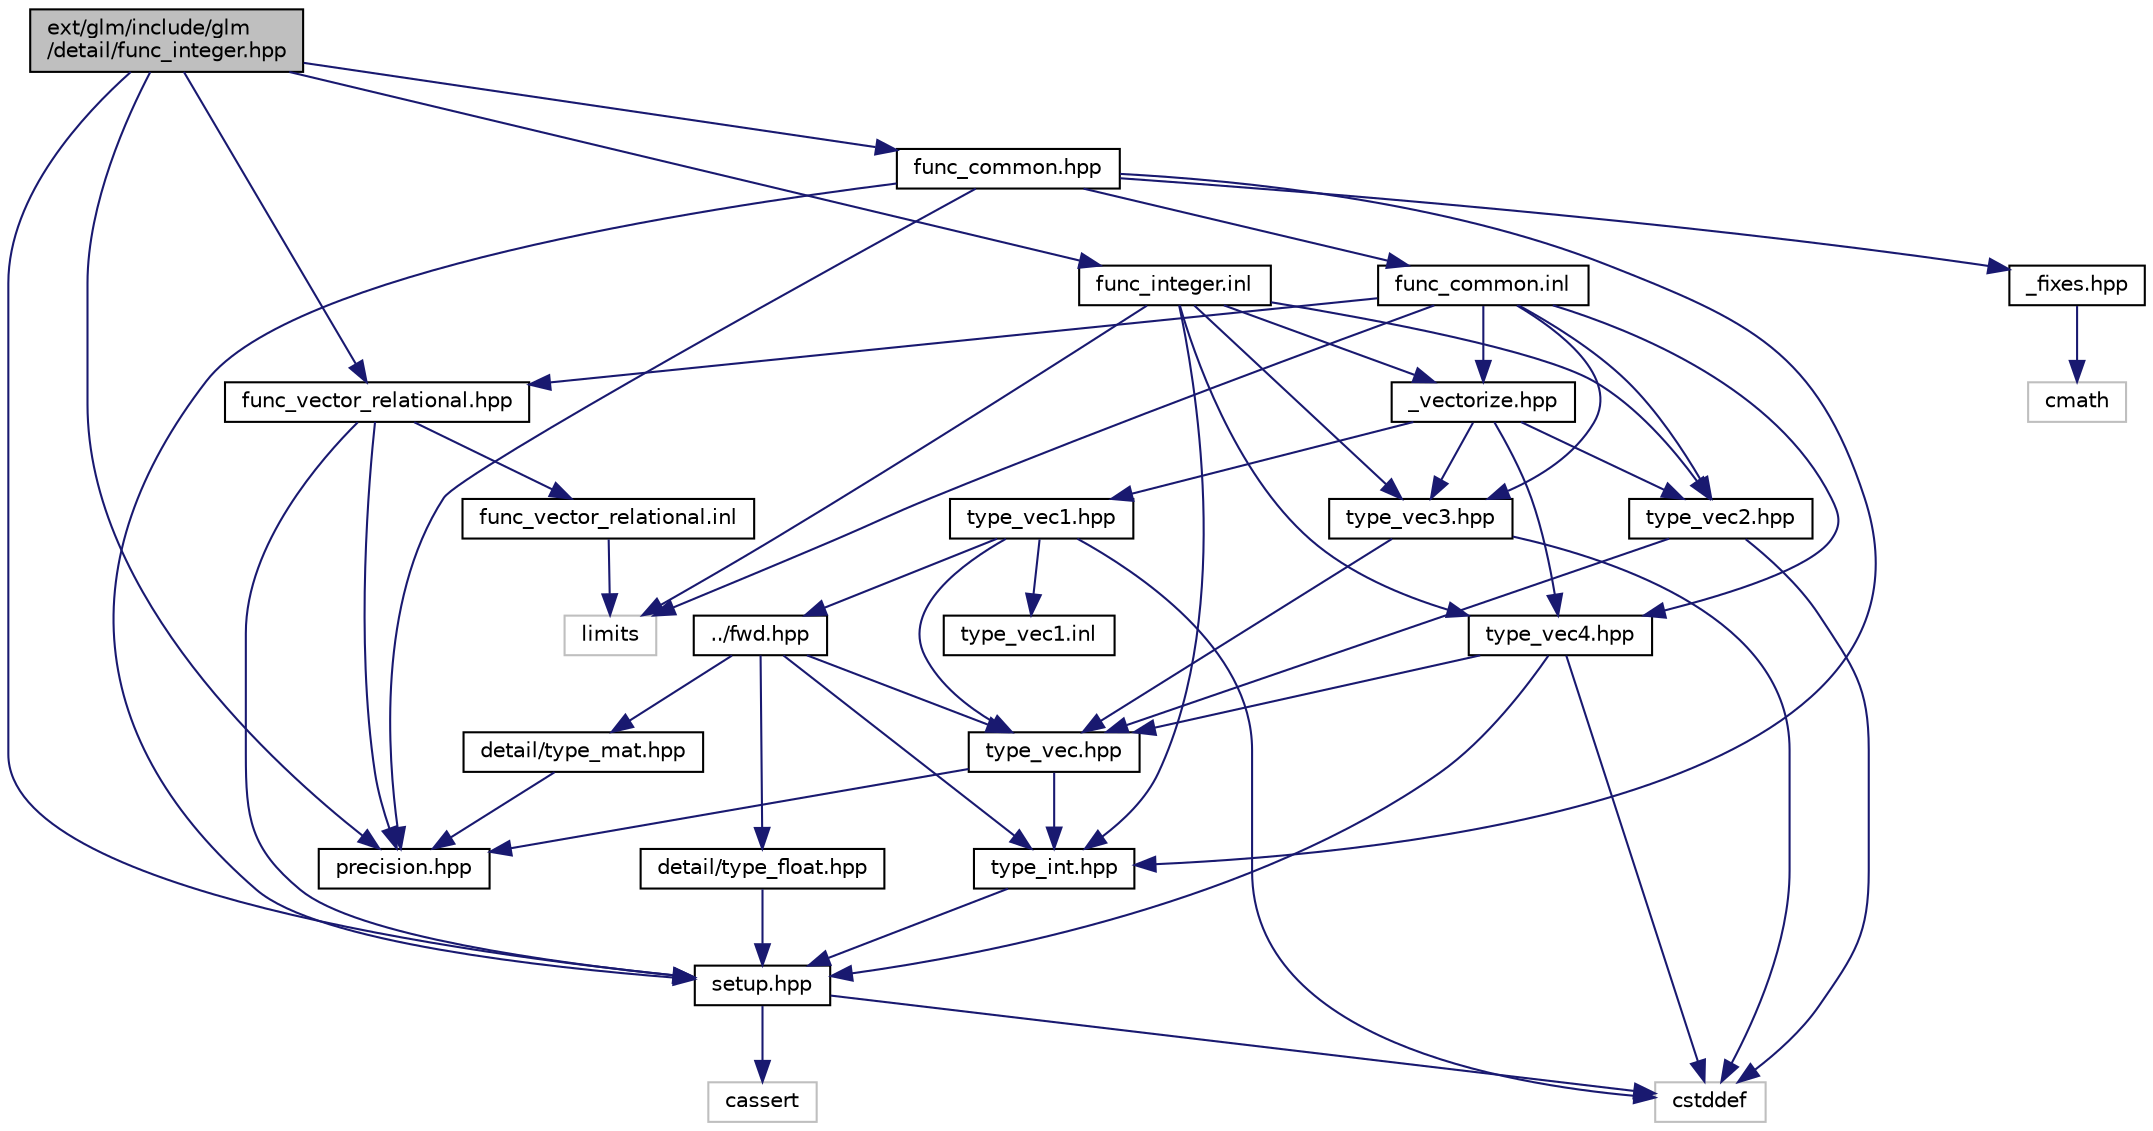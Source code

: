 digraph "ext/glm/include/glm/detail/func_integer.hpp"
{
  edge [fontname="Helvetica",fontsize="10",labelfontname="Helvetica",labelfontsize="10"];
  node [fontname="Helvetica",fontsize="10",shape=record];
  Node1 [label="ext/glm/include/glm\l/detail/func_integer.hpp",height=0.2,width=0.4,color="black", fillcolor="grey75", style="filled" fontcolor="black"];
  Node1 -> Node2 [color="midnightblue",fontsize="10",style="solid"];
  Node2 [label="setup.hpp",height=0.2,width=0.4,color="black", fillcolor="white", style="filled",URL="$setup_8hpp.html"];
  Node2 -> Node3 [color="midnightblue",fontsize="10",style="solid"];
  Node3 [label="cassert",height=0.2,width=0.4,color="grey75", fillcolor="white", style="filled"];
  Node2 -> Node4 [color="midnightblue",fontsize="10",style="solid"];
  Node4 [label="cstddef",height=0.2,width=0.4,color="grey75", fillcolor="white", style="filled"];
  Node1 -> Node5 [color="midnightblue",fontsize="10",style="solid"];
  Node5 [label="precision.hpp",height=0.2,width=0.4,color="black", fillcolor="white", style="filled",URL="$precision_8hpp.html"];
  Node1 -> Node6 [color="midnightblue",fontsize="10",style="solid"];
  Node6 [label="func_common.hpp",height=0.2,width=0.4,color="black", fillcolor="white", style="filled",URL="$func__common_8hpp.html"];
  Node6 -> Node2 [color="midnightblue",fontsize="10",style="solid"];
  Node6 -> Node5 [color="midnightblue",fontsize="10",style="solid"];
  Node6 -> Node7 [color="midnightblue",fontsize="10",style="solid"];
  Node7 [label="type_int.hpp",height=0.2,width=0.4,color="black", fillcolor="white", style="filled",URL="$type__int_8hpp.html"];
  Node7 -> Node2 [color="midnightblue",fontsize="10",style="solid"];
  Node6 -> Node8 [color="midnightblue",fontsize="10",style="solid"];
  Node8 [label="_fixes.hpp",height=0.2,width=0.4,color="black", fillcolor="white", style="filled",URL="$__fixes_8hpp.html"];
  Node8 -> Node9 [color="midnightblue",fontsize="10",style="solid"];
  Node9 [label="cmath",height=0.2,width=0.4,color="grey75", fillcolor="white", style="filled"];
  Node6 -> Node10 [color="midnightblue",fontsize="10",style="solid"];
  Node10 [label="func_common.inl",height=0.2,width=0.4,color="black", fillcolor="white", style="filled",URL="$func__common_8inl.html"];
  Node10 -> Node11 [color="midnightblue",fontsize="10",style="solid"];
  Node11 [label="func_vector_relational.hpp",height=0.2,width=0.4,color="black", fillcolor="white", style="filled",URL="$func__vector__relational_8hpp.html"];
  Node11 -> Node5 [color="midnightblue",fontsize="10",style="solid"];
  Node11 -> Node2 [color="midnightblue",fontsize="10",style="solid"];
  Node11 -> Node12 [color="midnightblue",fontsize="10",style="solid"];
  Node12 [label="func_vector_relational.inl",height=0.2,width=0.4,color="black", fillcolor="white", style="filled",URL="$func__vector__relational_8inl.html"];
  Node12 -> Node13 [color="midnightblue",fontsize="10",style="solid"];
  Node13 [label="limits",height=0.2,width=0.4,color="grey75", fillcolor="white", style="filled"];
  Node10 -> Node14 [color="midnightblue",fontsize="10",style="solid"];
  Node14 [label="type_vec2.hpp",height=0.2,width=0.4,color="black", fillcolor="white", style="filled",URL="$type__vec2_8hpp.html"];
  Node14 -> Node15 [color="midnightblue",fontsize="10",style="solid"];
  Node15 [label="type_vec.hpp",height=0.2,width=0.4,color="black", fillcolor="white", style="filled",URL="$type__vec_8hpp.html"];
  Node15 -> Node5 [color="midnightblue",fontsize="10",style="solid"];
  Node15 -> Node7 [color="midnightblue",fontsize="10",style="solid"];
  Node14 -> Node4 [color="midnightblue",fontsize="10",style="solid"];
  Node10 -> Node16 [color="midnightblue",fontsize="10",style="solid"];
  Node16 [label="type_vec3.hpp",height=0.2,width=0.4,color="black", fillcolor="white", style="filled",URL="$type__vec3_8hpp.html"];
  Node16 -> Node15 [color="midnightblue",fontsize="10",style="solid"];
  Node16 -> Node4 [color="midnightblue",fontsize="10",style="solid"];
  Node10 -> Node17 [color="midnightblue",fontsize="10",style="solid"];
  Node17 [label="type_vec4.hpp",height=0.2,width=0.4,color="black", fillcolor="white", style="filled",URL="$type__vec4_8hpp.html"];
  Node17 -> Node2 [color="midnightblue",fontsize="10",style="solid"];
  Node17 -> Node15 [color="midnightblue",fontsize="10",style="solid"];
  Node17 -> Node4 [color="midnightblue",fontsize="10",style="solid"];
  Node10 -> Node18 [color="midnightblue",fontsize="10",style="solid"];
  Node18 [label="_vectorize.hpp",height=0.2,width=0.4,color="black", fillcolor="white", style="filled",URL="$__vectorize_8hpp.html"];
  Node18 -> Node19 [color="midnightblue",fontsize="10",style="solid"];
  Node19 [label="type_vec1.hpp",height=0.2,width=0.4,color="black", fillcolor="white", style="filled",URL="$type__vec1_8hpp.html"];
  Node19 -> Node20 [color="midnightblue",fontsize="10",style="solid"];
  Node20 [label="../fwd.hpp",height=0.2,width=0.4,color="black", fillcolor="white", style="filled",URL="$fwd_8hpp.html"];
  Node20 -> Node7 [color="midnightblue",fontsize="10",style="solid"];
  Node20 -> Node21 [color="midnightblue",fontsize="10",style="solid"];
  Node21 [label="detail/type_float.hpp",height=0.2,width=0.4,color="black", fillcolor="white", style="filled",URL="$type__float_8hpp.html"];
  Node21 -> Node2 [color="midnightblue",fontsize="10",style="solid"];
  Node20 -> Node15 [color="midnightblue",fontsize="10",style="solid"];
  Node20 -> Node22 [color="midnightblue",fontsize="10",style="solid"];
  Node22 [label="detail/type_mat.hpp",height=0.2,width=0.4,color="black", fillcolor="white", style="filled",URL="$type__mat_8hpp.html"];
  Node22 -> Node5 [color="midnightblue",fontsize="10",style="solid"];
  Node19 -> Node15 [color="midnightblue",fontsize="10",style="solid"];
  Node19 -> Node4 [color="midnightblue",fontsize="10",style="solid"];
  Node19 -> Node23 [color="midnightblue",fontsize="10",style="solid"];
  Node23 [label="type_vec1.inl",height=0.2,width=0.4,color="black", fillcolor="white", style="filled",URL="$type__vec1_8inl.html"];
  Node18 -> Node14 [color="midnightblue",fontsize="10",style="solid"];
  Node18 -> Node16 [color="midnightblue",fontsize="10",style="solid"];
  Node18 -> Node17 [color="midnightblue",fontsize="10",style="solid"];
  Node10 -> Node13 [color="midnightblue",fontsize="10",style="solid"];
  Node1 -> Node11 [color="midnightblue",fontsize="10",style="solid"];
  Node1 -> Node24 [color="midnightblue",fontsize="10",style="solid"];
  Node24 [label="func_integer.inl",height=0.2,width=0.4,color="black", fillcolor="white", style="filled",URL="$func__integer_8inl.html"];
  Node24 -> Node14 [color="midnightblue",fontsize="10",style="solid"];
  Node24 -> Node16 [color="midnightblue",fontsize="10",style="solid"];
  Node24 -> Node17 [color="midnightblue",fontsize="10",style="solid"];
  Node24 -> Node7 [color="midnightblue",fontsize="10",style="solid"];
  Node24 -> Node18 [color="midnightblue",fontsize="10",style="solid"];
  Node24 -> Node13 [color="midnightblue",fontsize="10",style="solid"];
}
